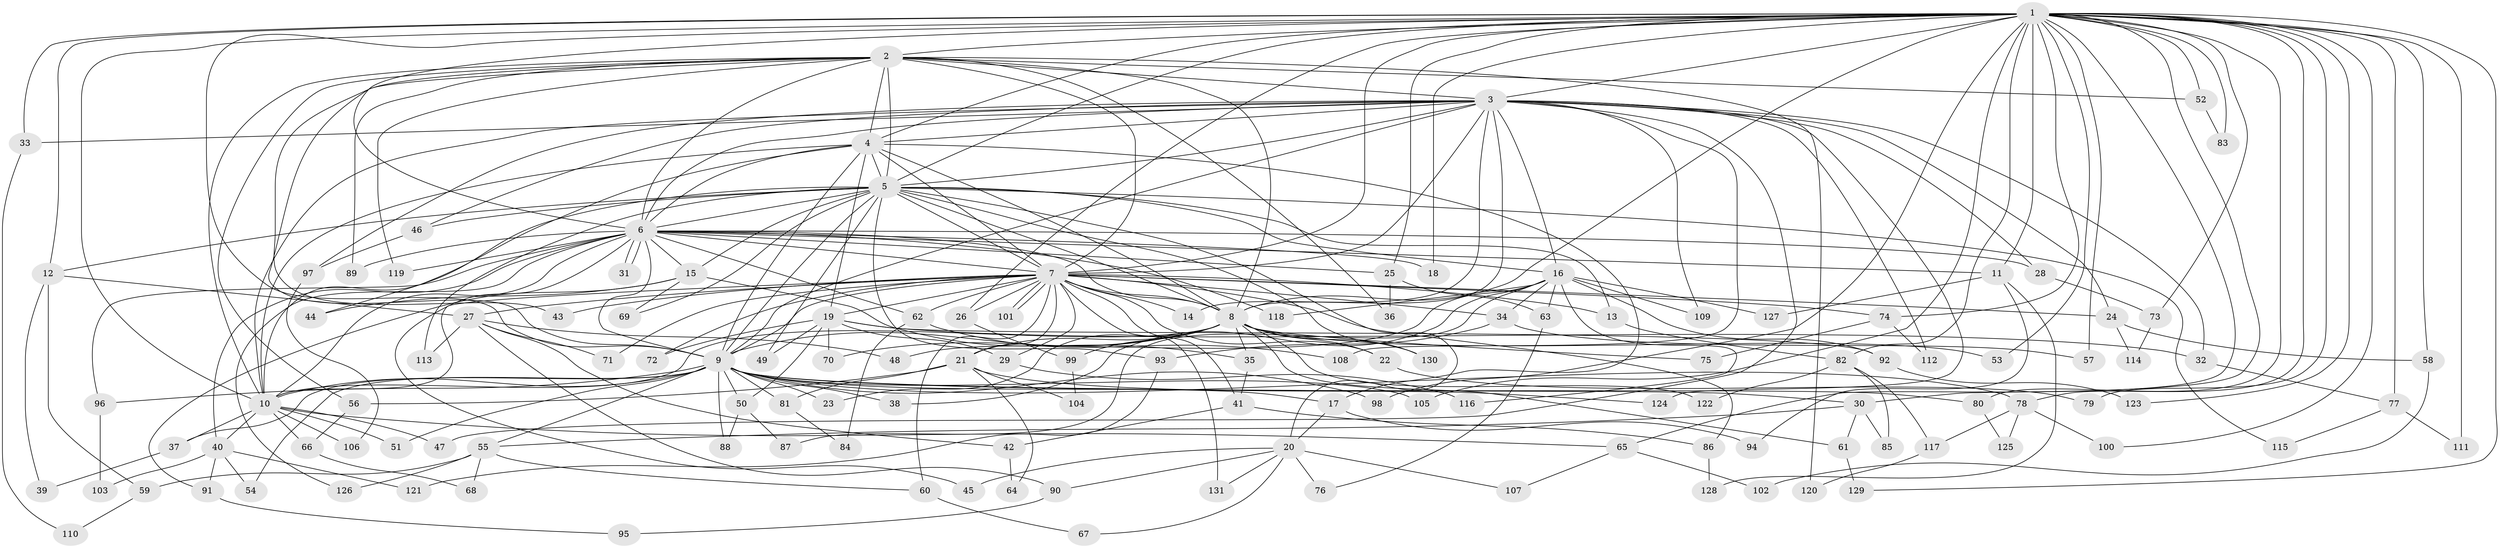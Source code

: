 // coarse degree distribution, {37: 0.010416666666666666, 19: 0.020833333333333332, 11: 0.010416666666666666, 25: 0.010416666666666666, 35: 0.010416666666666666, 23: 0.010416666666666666, 12: 0.020833333333333332, 5: 0.020833333333333332, 6: 0.03125, 2: 0.4791666666666667, 7: 0.020833333333333332, 8: 0.03125, 4: 0.10416666666666667, 3: 0.20833333333333334, 1: 0.010416666666666666}
// Generated by graph-tools (version 1.1) at 2025/51/02/27/25 19:51:48]
// undirected, 131 vertices, 287 edges
graph export_dot {
graph [start="1"]
  node [color=gray90,style=filled];
  1;
  2;
  3;
  4;
  5;
  6;
  7;
  8;
  9;
  10;
  11;
  12;
  13;
  14;
  15;
  16;
  17;
  18;
  19;
  20;
  21;
  22;
  23;
  24;
  25;
  26;
  27;
  28;
  29;
  30;
  31;
  32;
  33;
  34;
  35;
  36;
  37;
  38;
  39;
  40;
  41;
  42;
  43;
  44;
  45;
  46;
  47;
  48;
  49;
  50;
  51;
  52;
  53;
  54;
  55;
  56;
  57;
  58;
  59;
  60;
  61;
  62;
  63;
  64;
  65;
  66;
  67;
  68;
  69;
  70;
  71;
  72;
  73;
  74;
  75;
  76;
  77;
  78;
  79;
  80;
  81;
  82;
  83;
  84;
  85;
  86;
  87;
  88;
  89;
  90;
  91;
  92;
  93;
  94;
  95;
  96;
  97;
  98;
  99;
  100;
  101;
  102;
  103;
  104;
  105;
  106;
  107;
  108;
  109;
  110;
  111;
  112;
  113;
  114;
  115;
  116;
  117;
  118;
  119;
  120;
  121;
  122;
  123;
  124;
  125;
  126;
  127;
  128;
  129;
  130;
  131;
  1 -- 2;
  1 -- 3;
  1 -- 4;
  1 -- 5;
  1 -- 6;
  1 -- 7;
  1 -- 8;
  1 -- 9;
  1 -- 10;
  1 -- 11;
  1 -- 12;
  1 -- 18;
  1 -- 25;
  1 -- 26;
  1 -- 30;
  1 -- 33;
  1 -- 52;
  1 -- 53;
  1 -- 57;
  1 -- 58;
  1 -- 65;
  1 -- 73;
  1 -- 74;
  1 -- 77;
  1 -- 78;
  1 -- 79;
  1 -- 80;
  1 -- 82;
  1 -- 83;
  1 -- 98;
  1 -- 100;
  1 -- 105;
  1 -- 111;
  1 -- 123;
  1 -- 129;
  2 -- 3;
  2 -- 4;
  2 -- 5;
  2 -- 6;
  2 -- 7;
  2 -- 8;
  2 -- 9;
  2 -- 10;
  2 -- 36;
  2 -- 43;
  2 -- 52;
  2 -- 56;
  2 -- 89;
  2 -- 119;
  2 -- 120;
  3 -- 4;
  3 -- 5;
  3 -- 6;
  3 -- 7;
  3 -- 8;
  3 -- 9;
  3 -- 10;
  3 -- 14;
  3 -- 16;
  3 -- 24;
  3 -- 28;
  3 -- 32;
  3 -- 33;
  3 -- 46;
  3 -- 47;
  3 -- 97;
  3 -- 108;
  3 -- 109;
  3 -- 112;
  3 -- 124;
  4 -- 5;
  4 -- 6;
  4 -- 7;
  4 -- 8;
  4 -- 9;
  4 -- 10;
  4 -- 17;
  4 -- 19;
  4 -- 44;
  5 -- 6;
  5 -- 7;
  5 -- 8;
  5 -- 9;
  5 -- 10;
  5 -- 12;
  5 -- 13;
  5 -- 15;
  5 -- 16;
  5 -- 20;
  5 -- 46;
  5 -- 49;
  5 -- 69;
  5 -- 93;
  5 -- 113;
  5 -- 115;
  5 -- 130;
  6 -- 7;
  6 -- 8;
  6 -- 9;
  6 -- 10;
  6 -- 11;
  6 -- 15;
  6 -- 18;
  6 -- 25;
  6 -- 28;
  6 -- 31;
  6 -- 31;
  6 -- 40;
  6 -- 45;
  6 -- 62;
  6 -- 89;
  6 -- 96;
  6 -- 118;
  6 -- 119;
  6 -- 126;
  7 -- 8;
  7 -- 9;
  7 -- 10;
  7 -- 13;
  7 -- 14;
  7 -- 19;
  7 -- 21;
  7 -- 22;
  7 -- 24;
  7 -- 26;
  7 -- 27;
  7 -- 29;
  7 -- 34;
  7 -- 41;
  7 -- 43;
  7 -- 60;
  7 -- 62;
  7 -- 71;
  7 -- 72;
  7 -- 74;
  7 -- 86;
  7 -- 101;
  7 -- 101;
  7 -- 131;
  8 -- 9;
  8 -- 10;
  8 -- 21;
  8 -- 22;
  8 -- 23;
  8 -- 35;
  8 -- 53;
  8 -- 61;
  8 -- 70;
  8 -- 75;
  8 -- 99;
  8 -- 122;
  8 -- 130;
  9 -- 10;
  9 -- 17;
  9 -- 23;
  9 -- 30;
  9 -- 37;
  9 -- 38;
  9 -- 50;
  9 -- 51;
  9 -- 54;
  9 -- 55;
  9 -- 78;
  9 -- 80;
  9 -- 81;
  9 -- 88;
  9 -- 96;
  9 -- 98;
  9 -- 105;
  10 -- 37;
  10 -- 40;
  10 -- 47;
  10 -- 51;
  10 -- 65;
  10 -- 66;
  10 -- 106;
  11 -- 94;
  11 -- 127;
  11 -- 128;
  12 -- 27;
  12 -- 39;
  12 -- 59;
  13 -- 82;
  15 -- 35;
  15 -- 44;
  15 -- 69;
  15 -- 91;
  16 -- 34;
  16 -- 38;
  16 -- 48;
  16 -- 63;
  16 -- 87;
  16 -- 92;
  16 -- 109;
  16 -- 116;
  16 -- 118;
  16 -- 127;
  17 -- 20;
  17 -- 94;
  19 -- 29;
  19 -- 32;
  19 -- 49;
  19 -- 50;
  19 -- 70;
  19 -- 72;
  19 -- 92;
  20 -- 45;
  20 -- 67;
  20 -- 76;
  20 -- 90;
  20 -- 107;
  20 -- 131;
  21 -- 56;
  21 -- 64;
  21 -- 81;
  21 -- 104;
  21 -- 124;
  22 -- 79;
  24 -- 58;
  24 -- 114;
  25 -- 36;
  25 -- 63;
  26 -- 99;
  27 -- 42;
  27 -- 48;
  27 -- 71;
  27 -- 90;
  27 -- 113;
  28 -- 73;
  29 -- 116;
  30 -- 55;
  30 -- 61;
  30 -- 85;
  32 -- 77;
  33 -- 110;
  34 -- 57;
  34 -- 93;
  35 -- 41;
  37 -- 39;
  40 -- 54;
  40 -- 91;
  40 -- 103;
  40 -- 121;
  41 -- 42;
  41 -- 86;
  42 -- 64;
  46 -- 97;
  50 -- 87;
  50 -- 88;
  52 -- 83;
  55 -- 59;
  55 -- 60;
  55 -- 68;
  55 -- 126;
  56 -- 66;
  58 -- 102;
  59 -- 110;
  60 -- 67;
  61 -- 129;
  62 -- 84;
  62 -- 108;
  63 -- 76;
  65 -- 102;
  65 -- 107;
  66 -- 68;
  73 -- 114;
  74 -- 75;
  74 -- 112;
  77 -- 111;
  77 -- 115;
  78 -- 100;
  78 -- 117;
  78 -- 125;
  80 -- 125;
  81 -- 84;
  82 -- 85;
  82 -- 117;
  82 -- 122;
  86 -- 128;
  90 -- 95;
  91 -- 95;
  92 -- 123;
  93 -- 121;
  96 -- 103;
  97 -- 106;
  99 -- 104;
  117 -- 120;
}
